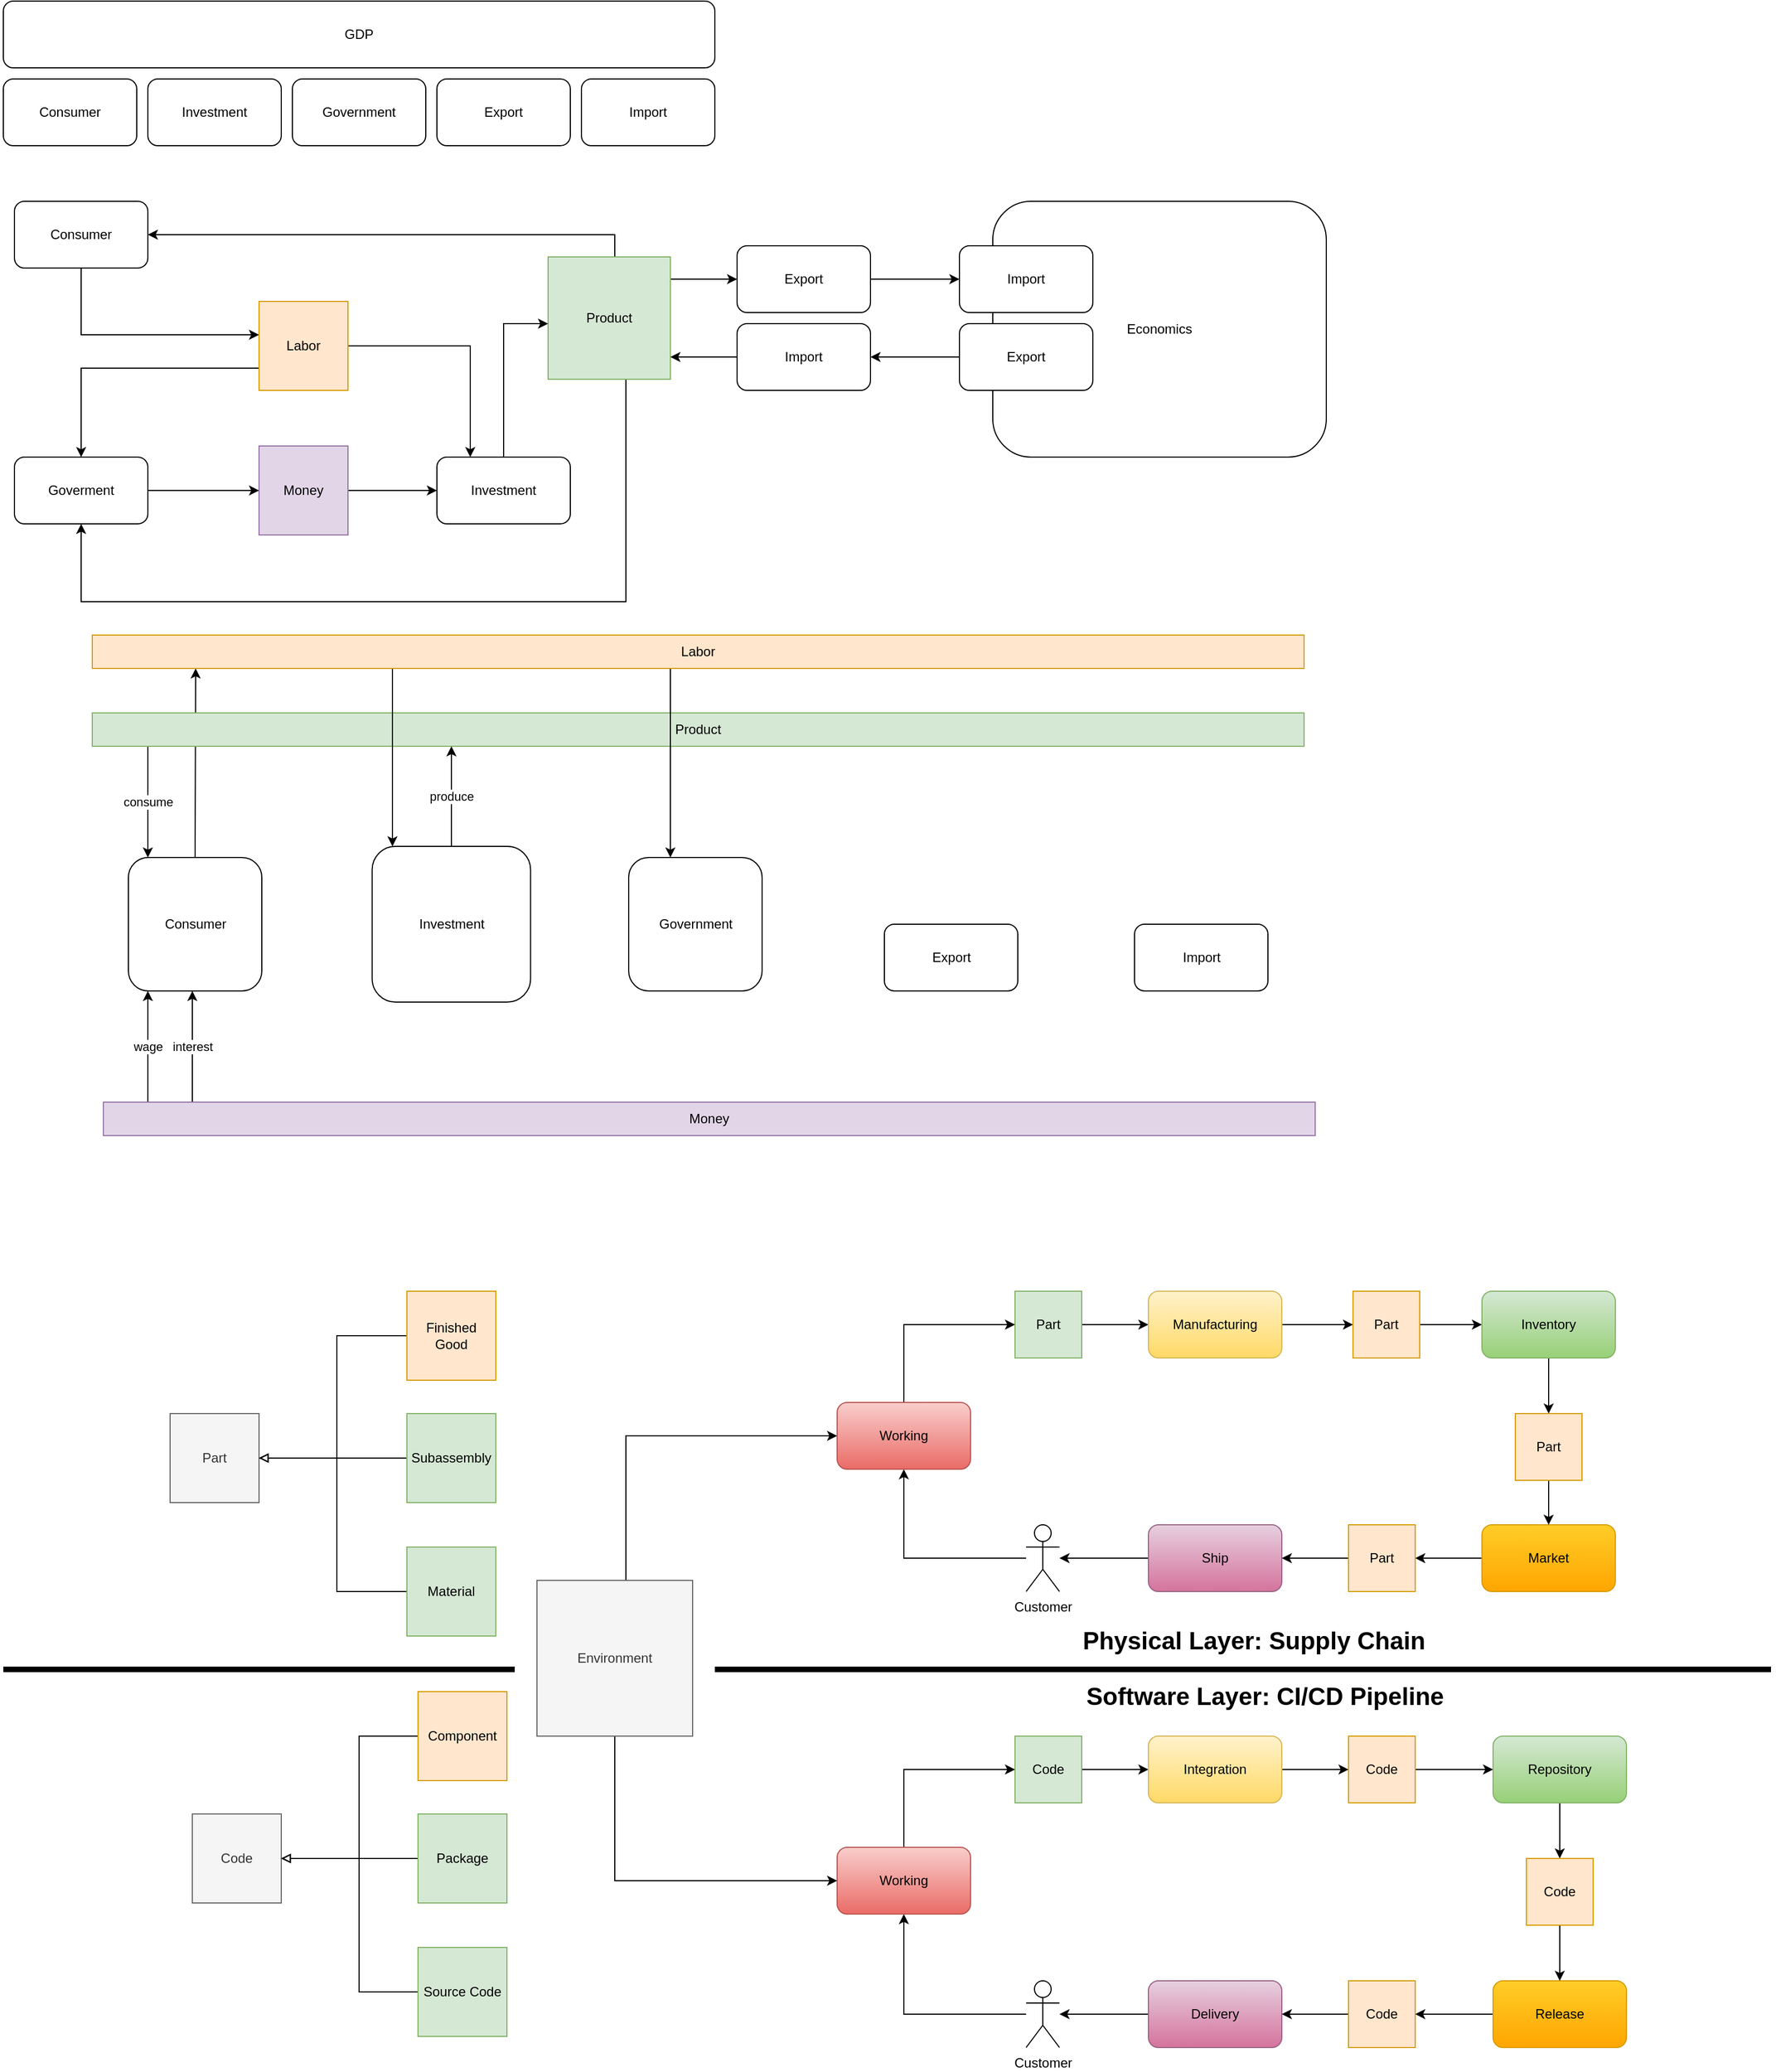 <mxfile version="24.7.7">
  <diagram id="WdPhiyALX5MABTwu8MzQ" name="หน้า-1">
    <mxGraphModel dx="1877" dy="530" grid="1" gridSize="10" guides="1" tooltips="1" connect="1" arrows="1" fold="1" page="1" pageScale="1" pageWidth="827" pageHeight="1169" math="0" shadow="0">
      <root>
        <mxCell id="0" />
        <mxCell id="1" parent="0" />
        <mxCell id="oQMwxgK-2luLPz35tf9i-1" value="GDP" style="rounded=1;whiteSpace=wrap;html=1;" parent="1" vertex="1">
          <mxGeometry x="-800" y="20" width="640" height="60" as="geometry" />
        </mxCell>
        <mxCell id="oQMwxgK-2luLPz35tf9i-2" value="Consumer" style="rounded=1;whiteSpace=wrap;html=1;" parent="1" vertex="1">
          <mxGeometry x="-800" y="90" width="120" height="60" as="geometry" />
        </mxCell>
        <mxCell id="oQMwxgK-2luLPz35tf9i-3" value="Investment" style="rounded=1;whiteSpace=wrap;html=1;" parent="1" vertex="1">
          <mxGeometry x="-670" y="90" width="120" height="60" as="geometry" />
        </mxCell>
        <mxCell id="oQMwxgK-2luLPz35tf9i-4" value="Government" style="rounded=1;whiteSpace=wrap;html=1;" parent="1" vertex="1">
          <mxGeometry x="-540" y="90" width="120" height="60" as="geometry" />
        </mxCell>
        <mxCell id="oQMwxgK-2luLPz35tf9i-5" value="Export" style="rounded=1;whiteSpace=wrap;html=1;" parent="1" vertex="1">
          <mxGeometry x="-410" y="90" width="120" height="60" as="geometry" />
        </mxCell>
        <mxCell id="oQMwxgK-2luLPz35tf9i-6" value="Import" style="rounded=1;whiteSpace=wrap;html=1;" parent="1" vertex="1">
          <mxGeometry x="-280" y="90" width="120" height="60" as="geometry" />
        </mxCell>
        <mxCell id="eTJfWKO-UilUxvtATdF1-4" style="edgeStyle=orthogonalEdgeStyle;rounded=0;orthogonalLoop=1;jettySize=auto;html=1;" parent="1" source="eTJfWKO-UilUxvtATdF1-2" target="eTJfWKO-UilUxvtATdF1-3" edge="1">
          <mxGeometry relative="1" as="geometry" />
        </mxCell>
        <mxCell id="eTJfWKO-UilUxvtATdF1-2" value="Part" style="whiteSpace=wrap;html=1;aspect=fixed;fillColor=#d5e8d4;strokeColor=#82b366;" parent="1" vertex="1">
          <mxGeometry x="110" y="1180" width="60" height="60" as="geometry" />
        </mxCell>
        <mxCell id="eTJfWKO-UilUxvtATdF1-6" style="edgeStyle=orthogonalEdgeStyle;rounded=0;orthogonalLoop=1;jettySize=auto;html=1;" parent="1" source="eTJfWKO-UilUxvtATdF1-3" target="eTJfWKO-UilUxvtATdF1-5" edge="1">
          <mxGeometry relative="1" as="geometry" />
        </mxCell>
        <mxCell id="eTJfWKO-UilUxvtATdF1-3" value="Manufacturing" style="rounded=1;whiteSpace=wrap;html=1;fillColor=#fff2cc;strokeColor=#d6b656;gradientColor=#ffd966;" parent="1" vertex="1">
          <mxGeometry x="230" y="1180" width="120" height="60" as="geometry" />
        </mxCell>
        <mxCell id="eTJfWKO-UilUxvtATdF1-8" style="edgeStyle=orthogonalEdgeStyle;rounded=0;orthogonalLoop=1;jettySize=auto;html=1;" parent="1" source="eTJfWKO-UilUxvtATdF1-5" target="eTJfWKO-UilUxvtATdF1-7" edge="1">
          <mxGeometry relative="1" as="geometry" />
        </mxCell>
        <mxCell id="eTJfWKO-UilUxvtATdF1-5" value="Part" style="whiteSpace=wrap;html=1;aspect=fixed;fillColor=#ffe6cc;strokeColor=#d79b00;" parent="1" vertex="1">
          <mxGeometry x="414" y="1180" width="60" height="60" as="geometry" />
        </mxCell>
        <mxCell id="eTJfWKO-UilUxvtATdF1-12" style="edgeStyle=orthogonalEdgeStyle;rounded=0;orthogonalLoop=1;jettySize=auto;html=1;" parent="1" source="eTJfWKO-UilUxvtATdF1-7" target="eTJfWKO-UilUxvtATdF1-10" edge="1">
          <mxGeometry relative="1" as="geometry" />
        </mxCell>
        <mxCell id="eTJfWKO-UilUxvtATdF1-7" value="Inventory" style="rounded=1;whiteSpace=wrap;html=1;fillColor=#d5e8d4;strokeColor=#82b366;gradientColor=#97d077;" parent="1" vertex="1">
          <mxGeometry x="530" y="1180" width="120" height="60" as="geometry" />
        </mxCell>
        <mxCell id="eTJfWKO-UilUxvtATdF1-17" style="edgeStyle=orthogonalEdgeStyle;rounded=0;orthogonalLoop=1;jettySize=auto;html=1;" parent="1" source="eTJfWKO-UilUxvtATdF1-9" target="eTJfWKO-UilUxvtATdF1-16" edge="1">
          <mxGeometry relative="1" as="geometry" />
        </mxCell>
        <mxCell id="eTJfWKO-UilUxvtATdF1-9" value="Market" style="rounded=1;whiteSpace=wrap;html=1;fillColor=#ffcd28;strokeColor=#d79b00;gradientColor=#ffa500;" parent="1" vertex="1">
          <mxGeometry x="530" y="1390" width="120" height="60" as="geometry" />
        </mxCell>
        <mxCell id="eTJfWKO-UilUxvtATdF1-11" style="edgeStyle=orthogonalEdgeStyle;rounded=0;orthogonalLoop=1;jettySize=auto;html=1;" parent="1" source="eTJfWKO-UilUxvtATdF1-10" target="eTJfWKO-UilUxvtATdF1-9" edge="1">
          <mxGeometry relative="1" as="geometry" />
        </mxCell>
        <mxCell id="eTJfWKO-UilUxvtATdF1-10" value="Part" style="whiteSpace=wrap;html=1;aspect=fixed;fillColor=#ffe6cc;strokeColor=#d79b00;" parent="1" vertex="1">
          <mxGeometry x="560" y="1290" width="60" height="60" as="geometry" />
        </mxCell>
        <mxCell id="eTJfWKO-UilUxvtATdF1-43" style="edgeStyle=orthogonalEdgeStyle;rounded=0;orthogonalLoop=1;jettySize=auto;html=1;" parent="1" source="eTJfWKO-UilUxvtATdF1-14" target="eTJfWKO-UilUxvtATdF1-42" edge="1">
          <mxGeometry relative="1" as="geometry" />
        </mxCell>
        <mxCell id="eTJfWKO-UilUxvtATdF1-14" value="Ship" style="rounded=1;whiteSpace=wrap;html=1;fillColor=#e6d0de;strokeColor=#996185;gradientColor=#d5739d;" parent="1" vertex="1">
          <mxGeometry x="230" y="1390" width="120" height="60" as="geometry" />
        </mxCell>
        <mxCell id="eTJfWKO-UilUxvtATdF1-18" style="edgeStyle=orthogonalEdgeStyle;rounded=0;orthogonalLoop=1;jettySize=auto;html=1;" parent="1" source="eTJfWKO-UilUxvtATdF1-16" target="eTJfWKO-UilUxvtATdF1-14" edge="1">
          <mxGeometry relative="1" as="geometry">
            <Array as="points">
              <mxPoint x="450" y="1430" />
            </Array>
          </mxGeometry>
        </mxCell>
        <mxCell id="eTJfWKO-UilUxvtATdF1-16" value="Part" style="whiteSpace=wrap;html=1;aspect=fixed;fillColor=#ffe6cc;strokeColor=#d79b00;" parent="1" vertex="1">
          <mxGeometry x="410" y="1390" width="60" height="60" as="geometry" />
        </mxCell>
        <mxCell id="eTJfWKO-UilUxvtATdF1-22" style="edgeStyle=orthogonalEdgeStyle;rounded=0;orthogonalLoop=1;jettySize=auto;html=1;" parent="1" source="eTJfWKO-UilUxvtATdF1-20" target="eTJfWKO-UilUxvtATdF1-21" edge="1">
          <mxGeometry relative="1" as="geometry" />
        </mxCell>
        <mxCell id="eTJfWKO-UilUxvtATdF1-20" value="Code" style="whiteSpace=wrap;html=1;aspect=fixed;fillColor=#d5e8d4;strokeColor=#82b366;" parent="1" vertex="1">
          <mxGeometry x="110" y="1580" width="60" height="60" as="geometry" />
        </mxCell>
        <mxCell id="eTJfWKO-UilUxvtATdF1-24" style="edgeStyle=orthogonalEdgeStyle;rounded=0;orthogonalLoop=1;jettySize=auto;html=1;" parent="1" source="eTJfWKO-UilUxvtATdF1-21" target="eTJfWKO-UilUxvtATdF1-23" edge="1">
          <mxGeometry relative="1" as="geometry" />
        </mxCell>
        <mxCell id="eTJfWKO-UilUxvtATdF1-21" value="Integration" style="rounded=1;whiteSpace=wrap;html=1;fillColor=#fff2cc;strokeColor=#d6b656;gradientColor=#ffd966;" parent="1" vertex="1">
          <mxGeometry x="230" y="1580" width="120" height="60" as="geometry" />
        </mxCell>
        <mxCell id="eTJfWKO-UilUxvtATdF1-26" style="edgeStyle=orthogonalEdgeStyle;rounded=0;orthogonalLoop=1;jettySize=auto;html=1;" parent="1" source="eTJfWKO-UilUxvtATdF1-23" target="eTJfWKO-UilUxvtATdF1-25" edge="1">
          <mxGeometry relative="1" as="geometry" />
        </mxCell>
        <mxCell id="eTJfWKO-UilUxvtATdF1-23" value="Code" style="whiteSpace=wrap;html=1;aspect=fixed;fillColor=#ffe6cc;strokeColor=#d79b00;" parent="1" vertex="1">
          <mxGeometry x="410" y="1580" width="60" height="60" as="geometry" />
        </mxCell>
        <mxCell id="eTJfWKO-UilUxvtATdF1-34" style="edgeStyle=orthogonalEdgeStyle;rounded=0;orthogonalLoop=1;jettySize=auto;html=1;" parent="1" source="eTJfWKO-UilUxvtATdF1-25" target="eTJfWKO-UilUxvtATdF1-33" edge="1">
          <mxGeometry relative="1" as="geometry" />
        </mxCell>
        <mxCell id="eTJfWKO-UilUxvtATdF1-25" value="Repository" style="rounded=1;whiteSpace=wrap;html=1;fillColor=#d5e8d4;strokeColor=#82b366;gradientColor=#97d077;" parent="1" vertex="1">
          <mxGeometry x="540" y="1580" width="120" height="60" as="geometry" />
        </mxCell>
        <mxCell id="eTJfWKO-UilUxvtATdF1-45" style="edgeStyle=orthogonalEdgeStyle;rounded=0;orthogonalLoop=1;jettySize=auto;html=1;" parent="1" source="eTJfWKO-UilUxvtATdF1-29" target="eTJfWKO-UilUxvtATdF1-44" edge="1">
          <mxGeometry relative="1" as="geometry" />
        </mxCell>
        <mxCell id="eTJfWKO-UilUxvtATdF1-29" value="Delivery" style="rounded=1;whiteSpace=wrap;html=1;fillColor=#e6d0de;strokeColor=#996185;gradientColor=#d5739d;" parent="1" vertex="1">
          <mxGeometry x="230" y="1800" width="120" height="60" as="geometry" />
        </mxCell>
        <mxCell id="eTJfWKO-UilUxvtATdF1-36" style="edgeStyle=orthogonalEdgeStyle;rounded=0;orthogonalLoop=1;jettySize=auto;html=1;" parent="1" source="eTJfWKO-UilUxvtATdF1-31" target="eTJfWKO-UilUxvtATdF1-32" edge="1">
          <mxGeometry relative="1" as="geometry" />
        </mxCell>
        <mxCell id="eTJfWKO-UilUxvtATdF1-31" value="Release" style="rounded=1;whiteSpace=wrap;html=1;fillColor=#ffcd28;strokeColor=#d79b00;gradientColor=#ffa500;" parent="1" vertex="1">
          <mxGeometry x="540" y="1800" width="120" height="60" as="geometry" />
        </mxCell>
        <mxCell id="eTJfWKO-UilUxvtATdF1-37" style="edgeStyle=orthogonalEdgeStyle;rounded=0;orthogonalLoop=1;jettySize=auto;html=1;" parent="1" source="eTJfWKO-UilUxvtATdF1-32" target="eTJfWKO-UilUxvtATdF1-29" edge="1">
          <mxGeometry relative="1" as="geometry" />
        </mxCell>
        <mxCell id="eTJfWKO-UilUxvtATdF1-32" value="Code" style="whiteSpace=wrap;html=1;aspect=fixed;fillColor=#ffe6cc;strokeColor=#d79b00;" parent="1" vertex="1">
          <mxGeometry x="410" y="1800" width="60" height="60" as="geometry" />
        </mxCell>
        <mxCell id="eTJfWKO-UilUxvtATdF1-35" style="edgeStyle=orthogonalEdgeStyle;rounded=0;orthogonalLoop=1;jettySize=auto;html=1;" parent="1" source="eTJfWKO-UilUxvtATdF1-33" target="eTJfWKO-UilUxvtATdF1-31" edge="1">
          <mxGeometry relative="1" as="geometry" />
        </mxCell>
        <mxCell id="eTJfWKO-UilUxvtATdF1-33" value="Code" style="whiteSpace=wrap;html=1;aspect=fixed;fillColor=#ffe6cc;strokeColor=#d79b00;" parent="1" vertex="1">
          <mxGeometry x="570" y="1690" width="60" height="60" as="geometry" />
        </mxCell>
        <mxCell id="eTJfWKO-UilUxvtATdF1-48" style="edgeStyle=orthogonalEdgeStyle;rounded=0;orthogonalLoop=1;jettySize=auto;html=1;" parent="1" source="eTJfWKO-UilUxvtATdF1-42" target="eTJfWKO-UilUxvtATdF1-46" edge="1">
          <mxGeometry relative="1" as="geometry" />
        </mxCell>
        <mxCell id="eTJfWKO-UilUxvtATdF1-42" value="Customer" style="shape=umlActor;verticalLabelPosition=bottom;verticalAlign=top;html=1;outlineConnect=0;" parent="1" vertex="1">
          <mxGeometry x="120" y="1390" width="30" height="60" as="geometry" />
        </mxCell>
        <mxCell id="eTJfWKO-UilUxvtATdF1-49" style="edgeStyle=orthogonalEdgeStyle;rounded=0;orthogonalLoop=1;jettySize=auto;html=1;" parent="1" source="eTJfWKO-UilUxvtATdF1-44" target="eTJfWKO-UilUxvtATdF1-47" edge="1">
          <mxGeometry relative="1" as="geometry" />
        </mxCell>
        <mxCell id="eTJfWKO-UilUxvtATdF1-44" value="Customer" style="shape=umlActor;verticalLabelPosition=bottom;verticalAlign=top;html=1;outlineConnect=0;" parent="1" vertex="1">
          <mxGeometry x="120" y="1800" width="30" height="60" as="geometry" />
        </mxCell>
        <mxCell id="eTJfWKO-UilUxvtATdF1-51" style="edgeStyle=orthogonalEdgeStyle;rounded=0;orthogonalLoop=1;jettySize=auto;html=1;" parent="1" source="eTJfWKO-UilUxvtATdF1-46" target="eTJfWKO-UilUxvtATdF1-2" edge="1">
          <mxGeometry relative="1" as="geometry">
            <Array as="points">
              <mxPoint x="10" y="1210" />
            </Array>
          </mxGeometry>
        </mxCell>
        <mxCell id="eTJfWKO-UilUxvtATdF1-46" value="Working" style="rounded=1;whiteSpace=wrap;html=1;fillColor=#f8cecc;strokeColor=#b85450;gradientColor=#ea6b66;" parent="1" vertex="1">
          <mxGeometry x="-50" y="1280" width="120" height="60" as="geometry" />
        </mxCell>
        <mxCell id="eTJfWKO-UilUxvtATdF1-50" style="edgeStyle=orthogonalEdgeStyle;rounded=0;orthogonalLoop=1;jettySize=auto;html=1;" parent="1" source="eTJfWKO-UilUxvtATdF1-47" target="eTJfWKO-UilUxvtATdF1-20" edge="1">
          <mxGeometry relative="1" as="geometry">
            <Array as="points">
              <mxPoint x="10" y="1610" />
            </Array>
          </mxGeometry>
        </mxCell>
        <mxCell id="eTJfWKO-UilUxvtATdF1-47" value="Working" style="rounded=1;whiteSpace=wrap;html=1;fillColor=#f8cecc;strokeColor=#b85450;gradientColor=#ea6b66;" parent="1" vertex="1">
          <mxGeometry x="-50" y="1680" width="120" height="60" as="geometry" />
        </mxCell>
        <mxCell id="eTJfWKO-UilUxvtATdF1-53" style="edgeStyle=orthogonalEdgeStyle;rounded=0;orthogonalLoop=1;jettySize=auto;html=1;" parent="1" source="eTJfWKO-UilUxvtATdF1-52" target="eTJfWKO-UilUxvtATdF1-46" edge="1">
          <mxGeometry relative="1" as="geometry">
            <Array as="points">
              <mxPoint x="-240" y="1310" />
            </Array>
          </mxGeometry>
        </mxCell>
        <mxCell id="eTJfWKO-UilUxvtATdF1-54" style="edgeStyle=orthogonalEdgeStyle;rounded=0;orthogonalLoop=1;jettySize=auto;html=1;" parent="1" source="eTJfWKO-UilUxvtATdF1-52" target="eTJfWKO-UilUxvtATdF1-47" edge="1">
          <mxGeometry relative="1" as="geometry">
            <Array as="points">
              <mxPoint x="-250" y="1710" />
            </Array>
          </mxGeometry>
        </mxCell>
        <mxCell id="eTJfWKO-UilUxvtATdF1-52" value="Environment" style="whiteSpace=wrap;html=1;aspect=fixed;fillColor=#f5f5f5;fontColor=#333333;strokeColor=#666666;" parent="1" vertex="1">
          <mxGeometry x="-320" y="1440" width="140" height="140" as="geometry" />
        </mxCell>
        <mxCell id="eTJfWKO-UilUxvtATdF1-55" value="Code" style="whiteSpace=wrap;html=1;aspect=fixed;fillColor=#f5f5f5;fontColor=#333333;strokeColor=#666666;" parent="1" vertex="1">
          <mxGeometry x="-630" y="1650" width="80" height="80" as="geometry" />
        </mxCell>
        <mxCell id="eTJfWKO-UilUxvtATdF1-59" style="edgeStyle=orthogonalEdgeStyle;rounded=0;orthogonalLoop=1;jettySize=auto;html=1;endArrow=block;endFill=0;" parent="1" source="eTJfWKO-UilUxvtATdF1-56" target="eTJfWKO-UilUxvtATdF1-55" edge="1">
          <mxGeometry relative="1" as="geometry">
            <Array as="points">
              <mxPoint x="-480" y="1580" />
              <mxPoint x="-480" y="1690" />
            </Array>
          </mxGeometry>
        </mxCell>
        <mxCell id="eTJfWKO-UilUxvtATdF1-56" value="Component" style="whiteSpace=wrap;html=1;aspect=fixed;fillColor=#ffe6cc;strokeColor=#d79b00;" parent="1" vertex="1">
          <mxGeometry x="-427" y="1540" width="80" height="80" as="geometry" />
        </mxCell>
        <mxCell id="eTJfWKO-UilUxvtATdF1-60" style="edgeStyle=orthogonalEdgeStyle;rounded=0;orthogonalLoop=1;jettySize=auto;html=1;endArrow=block;endFill=0;" parent="1" source="eTJfWKO-UilUxvtATdF1-57" target="eTJfWKO-UilUxvtATdF1-55" edge="1">
          <mxGeometry relative="1" as="geometry" />
        </mxCell>
        <mxCell id="eTJfWKO-UilUxvtATdF1-57" value="Package" style="whiteSpace=wrap;html=1;aspect=fixed;fillColor=#d5e8d4;strokeColor=#82b366;" parent="1" vertex="1">
          <mxGeometry x="-427" y="1650" width="80" height="80" as="geometry" />
        </mxCell>
        <mxCell id="eTJfWKO-UilUxvtATdF1-61" style="edgeStyle=orthogonalEdgeStyle;rounded=0;orthogonalLoop=1;jettySize=auto;html=1;endArrow=block;endFill=0;" parent="1" source="eTJfWKO-UilUxvtATdF1-58" target="eTJfWKO-UilUxvtATdF1-55" edge="1">
          <mxGeometry relative="1" as="geometry">
            <Array as="points">
              <mxPoint x="-480" y="1810" />
              <mxPoint x="-480" y="1690" />
            </Array>
          </mxGeometry>
        </mxCell>
        <mxCell id="eTJfWKO-UilUxvtATdF1-58" value="Source Code" style="whiteSpace=wrap;html=1;aspect=fixed;fillColor=#d5e8d4;strokeColor=#82b366;" parent="1" vertex="1">
          <mxGeometry x="-427" y="1770" width="80" height="80" as="geometry" />
        </mxCell>
        <mxCell id="eTJfWKO-UilUxvtATdF1-62" value="Part" style="whiteSpace=wrap;html=1;aspect=fixed;fillColor=#f5f5f5;fontColor=#333333;strokeColor=#666666;" parent="1" vertex="1">
          <mxGeometry x="-650" y="1290" width="80" height="80" as="geometry" />
        </mxCell>
        <mxCell id="eTJfWKO-UilUxvtATdF1-63" style="edgeStyle=orthogonalEdgeStyle;rounded=0;orthogonalLoop=1;jettySize=auto;html=1;endArrow=block;endFill=0;" parent="1" source="eTJfWKO-UilUxvtATdF1-64" target="eTJfWKO-UilUxvtATdF1-62" edge="1">
          <mxGeometry relative="1" as="geometry">
            <Array as="points">
              <mxPoint x="-500" y="1220" />
              <mxPoint x="-500" y="1330" />
            </Array>
          </mxGeometry>
        </mxCell>
        <mxCell id="eTJfWKO-UilUxvtATdF1-64" value="Finished Good" style="whiteSpace=wrap;html=1;aspect=fixed;fillColor=#ffe6cc;strokeColor=#d79b00;" parent="1" vertex="1">
          <mxGeometry x="-437" y="1180" width="80" height="80" as="geometry" />
        </mxCell>
        <mxCell id="eTJfWKO-UilUxvtATdF1-65" style="edgeStyle=orthogonalEdgeStyle;rounded=0;orthogonalLoop=1;jettySize=auto;html=1;endArrow=block;endFill=0;" parent="1" source="eTJfWKO-UilUxvtATdF1-66" target="eTJfWKO-UilUxvtATdF1-62" edge="1">
          <mxGeometry relative="1" as="geometry" />
        </mxCell>
        <mxCell id="eTJfWKO-UilUxvtATdF1-66" value="Subassembly" style="whiteSpace=wrap;html=1;aspect=fixed;fillColor=#d5e8d4;strokeColor=#82b366;" parent="1" vertex="1">
          <mxGeometry x="-437" y="1290" width="80" height="80" as="geometry" />
        </mxCell>
        <mxCell id="eTJfWKO-UilUxvtATdF1-67" style="edgeStyle=orthogonalEdgeStyle;rounded=0;orthogonalLoop=1;jettySize=auto;html=1;endArrow=block;endFill=0;" parent="1" source="eTJfWKO-UilUxvtATdF1-68" target="eTJfWKO-UilUxvtATdF1-62" edge="1">
          <mxGeometry relative="1" as="geometry">
            <Array as="points">
              <mxPoint x="-500" y="1450" />
              <mxPoint x="-500" y="1330" />
            </Array>
          </mxGeometry>
        </mxCell>
        <mxCell id="eTJfWKO-UilUxvtATdF1-68" value="Material" style="whiteSpace=wrap;html=1;aspect=fixed;fillColor=#d5e8d4;strokeColor=#82b366;" parent="1" vertex="1">
          <mxGeometry x="-437" y="1410" width="80" height="80" as="geometry" />
        </mxCell>
        <mxCell id="eTJfWKO-UilUxvtATdF1-69" value="" style="endArrow=none;html=1;rounded=0;strokeWidth=5;" parent="1" edge="1">
          <mxGeometry width="50" height="50" relative="1" as="geometry">
            <mxPoint x="-160" y="1520" as="sourcePoint" />
            <mxPoint x="790" y="1520" as="targetPoint" />
          </mxGeometry>
        </mxCell>
        <mxCell id="eTJfWKO-UilUxvtATdF1-72" value="Physical Layer: Supply Chain" style="text;html=1;align=center;verticalAlign=middle;whiteSpace=wrap;rounded=0;fontSize=22;fontStyle=1" parent="1" vertex="1">
          <mxGeometry x="90" y="1480" width="470" height="30" as="geometry" />
        </mxCell>
        <mxCell id="eTJfWKO-UilUxvtATdF1-73" value="Software Layer: CI/CD Pipeline" style="text;html=1;align=center;verticalAlign=middle;whiteSpace=wrap;rounded=0;fontSize=22;fontStyle=1" parent="1" vertex="1">
          <mxGeometry x="100" y="1530" width="470" height="30" as="geometry" />
        </mxCell>
        <mxCell id="eTJfWKO-UilUxvtATdF1-77" value="" style="endArrow=none;html=1;rounded=0;strokeWidth=5;" parent="1" edge="1">
          <mxGeometry width="50" height="50" relative="1" as="geometry">
            <mxPoint x="-800" y="1520" as="sourcePoint" />
            <mxPoint x="-340" y="1520" as="targetPoint" />
          </mxGeometry>
        </mxCell>
        <mxCell id="Ku2YqbDavBAdnSKKJJDl-16" style="edgeStyle=orthogonalEdgeStyle;rounded=0;orthogonalLoop=1;jettySize=auto;html=1;" edge="1" parent="1" source="Ku2YqbDavBAdnSKKJJDl-1" target="Ku2YqbDavBAdnSKKJJDl-15">
          <mxGeometry relative="1" as="geometry">
            <Array as="points">
              <mxPoint x="-730" y="320" />
            </Array>
          </mxGeometry>
        </mxCell>
        <mxCell id="Ku2YqbDavBAdnSKKJJDl-1" value="Consumer" style="rounded=1;whiteSpace=wrap;html=1;" vertex="1" parent="1">
          <mxGeometry x="-790" y="200" width="120" height="60" as="geometry" />
        </mxCell>
        <mxCell id="Ku2YqbDavBAdnSKKJJDl-10" style="edgeStyle=orthogonalEdgeStyle;rounded=0;orthogonalLoop=1;jettySize=auto;html=1;" edge="1" parent="1" source="Ku2YqbDavBAdnSKKJJDl-2" target="Ku2YqbDavBAdnSKKJJDl-1">
          <mxGeometry relative="1" as="geometry">
            <Array as="points">
              <mxPoint x="-250" y="230" />
            </Array>
          </mxGeometry>
        </mxCell>
        <mxCell id="Ku2YqbDavBAdnSKKJJDl-12" style="edgeStyle=orthogonalEdgeStyle;rounded=0;orthogonalLoop=1;jettySize=auto;html=1;" edge="1" parent="1" source="Ku2YqbDavBAdnSKKJJDl-2" target="Ku2YqbDavBAdnSKKJJDl-11">
          <mxGeometry relative="1" as="geometry">
            <Array as="points">
              <mxPoint x="-170" y="270" />
              <mxPoint x="-170" y="270" />
            </Array>
          </mxGeometry>
        </mxCell>
        <mxCell id="Ku2YqbDavBAdnSKKJJDl-19" style="edgeStyle=orthogonalEdgeStyle;rounded=0;orthogonalLoop=1;jettySize=auto;html=1;" edge="1" parent="1" source="Ku2YqbDavBAdnSKKJJDl-2" target="Ku2YqbDavBAdnSKKJJDl-6">
          <mxGeometry relative="1" as="geometry">
            <Array as="points">
              <mxPoint x="-240" y="330" />
              <mxPoint x="-240" y="560" />
              <mxPoint x="-730" y="560" />
            </Array>
          </mxGeometry>
        </mxCell>
        <mxCell id="Ku2YqbDavBAdnSKKJJDl-2" value="Product" style="whiteSpace=wrap;html=1;aspect=fixed;fillColor=#d5e8d4;strokeColor=#82b366;" vertex="1" parent="1">
          <mxGeometry x="-310" y="250" width="110" height="110" as="geometry" />
        </mxCell>
        <mxCell id="Ku2YqbDavBAdnSKKJJDl-4" style="edgeStyle=orthogonalEdgeStyle;rounded=0;orthogonalLoop=1;jettySize=auto;html=1;" edge="1" parent="1" source="Ku2YqbDavBAdnSKKJJDl-3" target="Ku2YqbDavBAdnSKKJJDl-2">
          <mxGeometry relative="1" as="geometry">
            <Array as="points">
              <mxPoint x="-350" y="310" />
            </Array>
          </mxGeometry>
        </mxCell>
        <mxCell id="Ku2YqbDavBAdnSKKJJDl-3" value="Investment" style="rounded=1;whiteSpace=wrap;html=1;" vertex="1" parent="1">
          <mxGeometry x="-410" y="430" width="120" height="60" as="geometry" />
        </mxCell>
        <mxCell id="Ku2YqbDavBAdnSKKJJDl-9" style="edgeStyle=orthogonalEdgeStyle;rounded=0;orthogonalLoop=1;jettySize=auto;html=1;" edge="1" parent="1" source="Ku2YqbDavBAdnSKKJJDl-5" target="Ku2YqbDavBAdnSKKJJDl-3">
          <mxGeometry relative="1" as="geometry" />
        </mxCell>
        <mxCell id="Ku2YqbDavBAdnSKKJJDl-5" value="Money" style="whiteSpace=wrap;html=1;aspect=fixed;fillColor=#e1d5e7;strokeColor=#9673a6;" vertex="1" parent="1">
          <mxGeometry x="-570" y="420" width="80" height="80" as="geometry" />
        </mxCell>
        <mxCell id="Ku2YqbDavBAdnSKKJJDl-7" style="edgeStyle=orthogonalEdgeStyle;rounded=0;orthogonalLoop=1;jettySize=auto;html=1;" edge="1" parent="1" source="Ku2YqbDavBAdnSKKJJDl-6" target="Ku2YqbDavBAdnSKKJJDl-5">
          <mxGeometry relative="1" as="geometry" />
        </mxCell>
        <mxCell id="Ku2YqbDavBAdnSKKJJDl-6" value="Goverment" style="rounded=1;whiteSpace=wrap;html=1;" vertex="1" parent="1">
          <mxGeometry x="-790" y="430" width="120" height="60" as="geometry" />
        </mxCell>
        <mxCell id="Ku2YqbDavBAdnSKKJJDl-23" style="edgeStyle=orthogonalEdgeStyle;rounded=0;orthogonalLoop=1;jettySize=auto;html=1;" edge="1" parent="1" source="Ku2YqbDavBAdnSKKJJDl-11" target="Ku2YqbDavBAdnSKKJJDl-21">
          <mxGeometry relative="1" as="geometry" />
        </mxCell>
        <mxCell id="Ku2YqbDavBAdnSKKJJDl-11" value="Export" style="rounded=1;whiteSpace=wrap;html=1;" vertex="1" parent="1">
          <mxGeometry x="-140" y="240" width="120" height="60" as="geometry" />
        </mxCell>
        <mxCell id="Ku2YqbDavBAdnSKKJJDl-14" style="edgeStyle=orthogonalEdgeStyle;rounded=0;orthogonalLoop=1;jettySize=auto;html=1;" edge="1" parent="1" source="Ku2YqbDavBAdnSKKJJDl-13" target="Ku2YqbDavBAdnSKKJJDl-2">
          <mxGeometry relative="1" as="geometry">
            <Array as="points">
              <mxPoint x="-270" y="360" />
              <mxPoint x="-270" y="330" />
            </Array>
          </mxGeometry>
        </mxCell>
        <mxCell id="Ku2YqbDavBAdnSKKJJDl-13" value="Import" style="rounded=1;whiteSpace=wrap;html=1;" vertex="1" parent="1">
          <mxGeometry x="-140" y="310" width="120" height="60" as="geometry" />
        </mxCell>
        <mxCell id="Ku2YqbDavBAdnSKKJJDl-17" style="edgeStyle=orthogonalEdgeStyle;rounded=0;orthogonalLoop=1;jettySize=auto;html=1;" edge="1" parent="1" source="Ku2YqbDavBAdnSKKJJDl-15" target="Ku2YqbDavBAdnSKKJJDl-3">
          <mxGeometry relative="1" as="geometry">
            <Array as="points">
              <mxPoint x="-380" y="330" />
            </Array>
          </mxGeometry>
        </mxCell>
        <mxCell id="Ku2YqbDavBAdnSKKJJDl-18" style="edgeStyle=orthogonalEdgeStyle;rounded=0;orthogonalLoop=1;jettySize=auto;html=1;" edge="1" parent="1" source="Ku2YqbDavBAdnSKKJJDl-15" target="Ku2YqbDavBAdnSKKJJDl-6">
          <mxGeometry relative="1" as="geometry">
            <Array as="points">
              <mxPoint x="-730" y="350" />
            </Array>
          </mxGeometry>
        </mxCell>
        <mxCell id="Ku2YqbDavBAdnSKKJJDl-15" value="Labor" style="whiteSpace=wrap;html=1;aspect=fixed;fillColor=#ffe6cc;strokeColor=#d79b00;" vertex="1" parent="1">
          <mxGeometry x="-570" y="290" width="80" height="80" as="geometry" />
        </mxCell>
        <mxCell id="Ku2YqbDavBAdnSKKJJDl-20" value="Economics" style="rounded=1;whiteSpace=wrap;html=1;" vertex="1" parent="1">
          <mxGeometry x="90" y="200" width="300" height="230" as="geometry" />
        </mxCell>
        <mxCell id="Ku2YqbDavBAdnSKKJJDl-21" value="Import" style="rounded=1;whiteSpace=wrap;html=1;" vertex="1" parent="1">
          <mxGeometry x="60" y="240" width="120" height="60" as="geometry" />
        </mxCell>
        <mxCell id="Ku2YqbDavBAdnSKKJJDl-24" style="edgeStyle=orthogonalEdgeStyle;rounded=0;orthogonalLoop=1;jettySize=auto;html=1;" edge="1" parent="1" source="Ku2YqbDavBAdnSKKJJDl-22" target="Ku2YqbDavBAdnSKKJJDl-13">
          <mxGeometry relative="1" as="geometry" />
        </mxCell>
        <mxCell id="Ku2YqbDavBAdnSKKJJDl-22" value="Export" style="rounded=1;whiteSpace=wrap;html=1;" vertex="1" parent="1">
          <mxGeometry x="60" y="310" width="120" height="60" as="geometry" />
        </mxCell>
        <mxCell id="Ku2YqbDavBAdnSKKJJDl-29" value="wage" style="edgeStyle=orthogonalEdgeStyle;rounded=0;orthogonalLoop=1;jettySize=auto;html=1;" edge="1" parent="1" source="Ku2YqbDavBAdnSKKJJDl-26" target="Ku2YqbDavBAdnSKKJJDl-27">
          <mxGeometry relative="1" as="geometry">
            <Array as="points">
              <mxPoint x="-670" y="980" />
              <mxPoint x="-670" y="980" />
            </Array>
          </mxGeometry>
        </mxCell>
        <mxCell id="Ku2YqbDavBAdnSKKJJDl-41" value="interest" style="edgeStyle=orthogonalEdgeStyle;rounded=0;orthogonalLoop=1;jettySize=auto;html=1;" edge="1" parent="1" source="Ku2YqbDavBAdnSKKJJDl-26" target="Ku2YqbDavBAdnSKKJJDl-27">
          <mxGeometry relative="1" as="geometry">
            <Array as="points">
              <mxPoint x="-630" y="980" />
              <mxPoint x="-630" y="980" />
            </Array>
          </mxGeometry>
        </mxCell>
        <mxCell id="Ku2YqbDavBAdnSKKJJDl-26" value="Money" style="rounded=0;whiteSpace=wrap;html=1;fillColor=#e1d5e7;strokeColor=#9673a6;" vertex="1" parent="1">
          <mxGeometry x="-710" y="1010" width="1090" height="30" as="geometry" />
        </mxCell>
        <mxCell id="Ku2YqbDavBAdnSKKJJDl-37" value="" style="edgeStyle=orthogonalEdgeStyle;rounded=0;orthogonalLoop=1;jettySize=auto;html=1;" edge="1" parent="1" source="Ku2YqbDavBAdnSKKJJDl-27" target="Ku2YqbDavBAdnSKKJJDl-47">
          <mxGeometry relative="1" as="geometry">
            <Array as="points">
              <mxPoint x="-627" y="780" />
              <mxPoint x="-627" y="780" />
            </Array>
          </mxGeometry>
        </mxCell>
        <mxCell id="Ku2YqbDavBAdnSKKJJDl-27" value="Consumer" style="rounded=1;whiteSpace=wrap;html=1;" vertex="1" parent="1">
          <mxGeometry x="-687.5" y="790" width="120" height="120" as="geometry" />
        </mxCell>
        <mxCell id="Ku2YqbDavBAdnSKKJJDl-30" value="Investment" style="rounded=1;whiteSpace=wrap;html=1;" vertex="1" parent="1">
          <mxGeometry x="-468.25" y="780" width="142.5" height="140" as="geometry" />
        </mxCell>
        <mxCell id="Ku2YqbDavBAdnSKKJJDl-31" value="Government" style="rounded=1;whiteSpace=wrap;html=1;" vertex="1" parent="1">
          <mxGeometry x="-237.5" y="790" width="120" height="120" as="geometry" />
        </mxCell>
        <mxCell id="Ku2YqbDavBAdnSKKJJDl-32" value="Export" style="rounded=1;whiteSpace=wrap;html=1;" vertex="1" parent="1">
          <mxGeometry x="-7.5" y="850" width="120" height="60" as="geometry" />
        </mxCell>
        <mxCell id="Ku2YqbDavBAdnSKKJJDl-33" value="Import" style="rounded=1;whiteSpace=wrap;html=1;" vertex="1" parent="1">
          <mxGeometry x="217.5" y="850" width="120" height="60" as="geometry" />
        </mxCell>
        <mxCell id="Ku2YqbDavBAdnSKKJJDl-46" value="consume" style="edgeStyle=orthogonalEdgeStyle;rounded=0;orthogonalLoop=1;jettySize=auto;html=1;" edge="1" parent="1" source="Ku2YqbDavBAdnSKKJJDl-42" target="Ku2YqbDavBAdnSKKJJDl-27">
          <mxGeometry relative="1" as="geometry">
            <Array as="points">
              <mxPoint x="-670" y="720" />
              <mxPoint x="-670" y="720" />
            </Array>
          </mxGeometry>
        </mxCell>
        <mxCell id="Ku2YqbDavBAdnSKKJJDl-42" value="Product" style="rounded=0;whiteSpace=wrap;html=1;fillColor=#d5e8d4;strokeColor=#82b366;" vertex="1" parent="1">
          <mxGeometry x="-720" y="660" width="1090" height="30" as="geometry" />
        </mxCell>
        <mxCell id="Ku2YqbDavBAdnSKKJJDl-44" value="produce" style="edgeStyle=orthogonalEdgeStyle;rounded=0;orthogonalLoop=1;jettySize=auto;html=1;" edge="1" parent="1" source="Ku2YqbDavBAdnSKKJJDl-30" target="Ku2YqbDavBAdnSKKJJDl-42">
          <mxGeometry relative="1" as="geometry">
            <mxPoint x="-400.5" y="750" as="sourcePoint" />
            <Array as="points">
              <mxPoint x="-397" y="740" />
              <mxPoint x="-397" y="740" />
            </Array>
          </mxGeometry>
        </mxCell>
        <mxCell id="Ku2YqbDavBAdnSKKJJDl-48" style="edgeStyle=orthogonalEdgeStyle;rounded=0;orthogonalLoop=1;jettySize=auto;html=1;" edge="1" parent="1" source="Ku2YqbDavBAdnSKKJJDl-47" target="Ku2YqbDavBAdnSKKJJDl-31">
          <mxGeometry relative="1" as="geometry">
            <Array as="points">
              <mxPoint x="-200" y="710" />
              <mxPoint x="-200" y="710" />
            </Array>
          </mxGeometry>
        </mxCell>
        <mxCell id="Ku2YqbDavBAdnSKKJJDl-49" style="edgeStyle=orthogonalEdgeStyle;rounded=0;orthogonalLoop=1;jettySize=auto;html=1;" edge="1" parent="1" source="Ku2YqbDavBAdnSKKJJDl-47" target="Ku2YqbDavBAdnSKKJJDl-30">
          <mxGeometry relative="1" as="geometry">
            <Array as="points">
              <mxPoint x="-450" y="750" />
              <mxPoint x="-450" y="750" />
            </Array>
          </mxGeometry>
        </mxCell>
        <mxCell id="Ku2YqbDavBAdnSKKJJDl-47" value="Labor" style="rounded=0;whiteSpace=wrap;html=1;fillColor=#ffe6cc;strokeColor=#d79b00;" vertex="1" parent="1">
          <mxGeometry x="-720" y="590" width="1090" height="30" as="geometry" />
        </mxCell>
      </root>
    </mxGraphModel>
  </diagram>
</mxfile>
